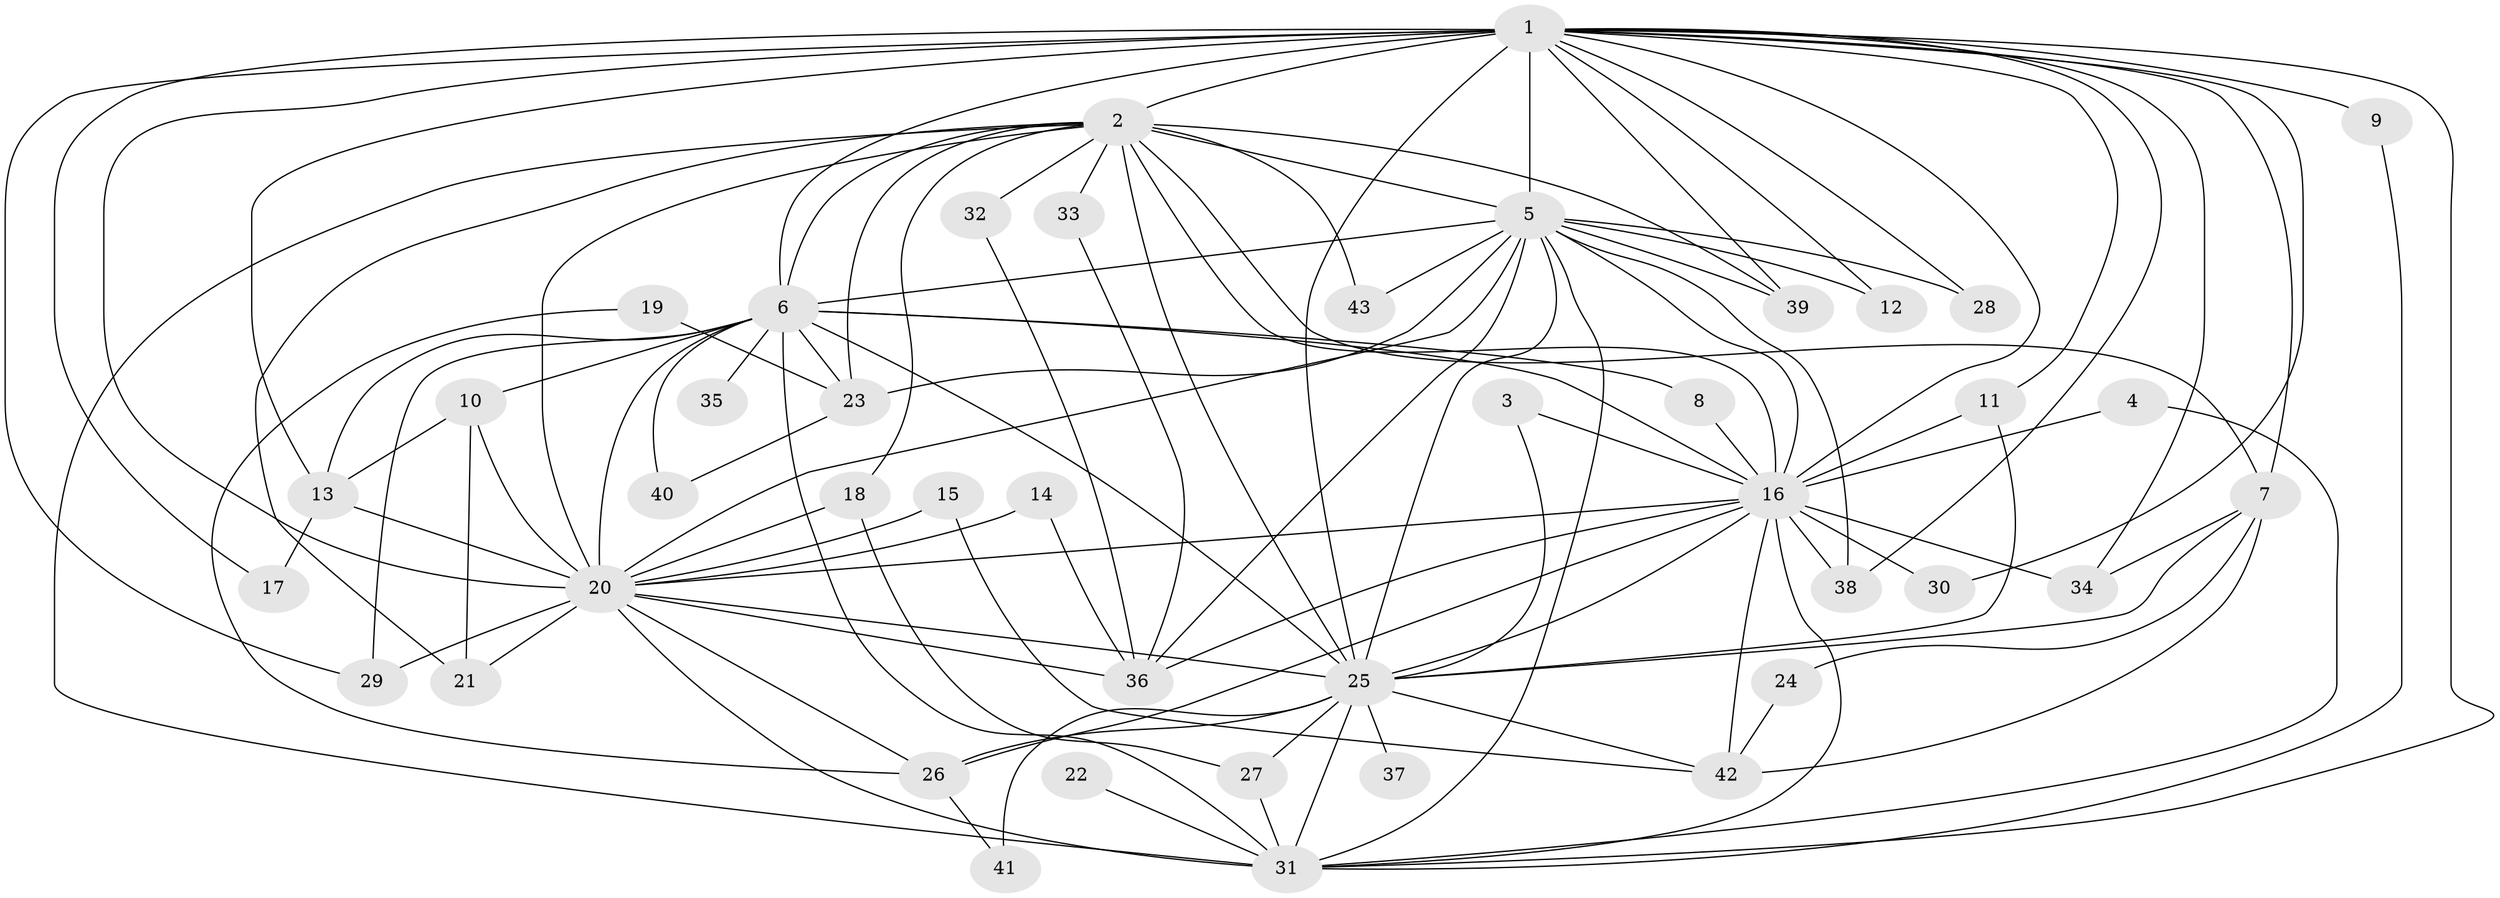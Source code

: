 // original degree distribution, {18: 0.014925373134328358, 20: 0.04477611940298507, 16: 0.029850746268656716, 15: 0.014925373134328358, 19: 0.014925373134328358, 17: 0.014925373134328358, 11: 0.014925373134328358, 2: 0.582089552238806, 3: 0.14925373134328357, 4: 0.04477611940298507, 6: 0.014925373134328358, 5: 0.05970149253731343}
// Generated by graph-tools (version 1.1) at 2025/36/03/04/25 23:36:17]
// undirected, 43 vertices, 109 edges
graph export_dot {
  node [color=gray90,style=filled];
  1;
  2;
  3;
  4;
  5;
  6;
  7;
  8;
  9;
  10;
  11;
  12;
  13;
  14;
  15;
  16;
  17;
  18;
  19;
  20;
  21;
  22;
  23;
  24;
  25;
  26;
  27;
  28;
  29;
  30;
  31;
  32;
  33;
  34;
  35;
  36;
  37;
  38;
  39;
  40;
  41;
  42;
  43;
  1 -- 2 [weight=4.0];
  1 -- 5 [weight=2.0];
  1 -- 6 [weight=2.0];
  1 -- 7 [weight=1.0];
  1 -- 9 [weight=1.0];
  1 -- 11 [weight=1.0];
  1 -- 12 [weight=1.0];
  1 -- 13 [weight=1.0];
  1 -- 16 [weight=3.0];
  1 -- 17 [weight=1.0];
  1 -- 20 [weight=3.0];
  1 -- 25 [weight=2.0];
  1 -- 28 [weight=1.0];
  1 -- 29 [weight=1.0];
  1 -- 30 [weight=1.0];
  1 -- 31 [weight=2.0];
  1 -- 34 [weight=1.0];
  1 -- 38 [weight=1.0];
  1 -- 39 [weight=1.0];
  2 -- 5 [weight=2.0];
  2 -- 6 [weight=3.0];
  2 -- 7 [weight=1.0];
  2 -- 16 [weight=2.0];
  2 -- 18 [weight=1.0];
  2 -- 20 [weight=2.0];
  2 -- 21 [weight=1.0];
  2 -- 23 [weight=1.0];
  2 -- 25 [weight=3.0];
  2 -- 31 [weight=3.0];
  2 -- 32 [weight=1.0];
  2 -- 33 [weight=1.0];
  2 -- 39 [weight=1.0];
  2 -- 43 [weight=1.0];
  3 -- 16 [weight=1.0];
  3 -- 25 [weight=1.0];
  4 -- 16 [weight=1.0];
  4 -- 31 [weight=1.0];
  5 -- 6 [weight=1.0];
  5 -- 12 [weight=1.0];
  5 -- 16 [weight=1.0];
  5 -- 20 [weight=2.0];
  5 -- 23 [weight=1.0];
  5 -- 25 [weight=1.0];
  5 -- 28 [weight=1.0];
  5 -- 31 [weight=1.0];
  5 -- 36 [weight=1.0];
  5 -- 38 [weight=1.0];
  5 -- 39 [weight=1.0];
  5 -- 43 [weight=1.0];
  6 -- 8 [weight=1.0];
  6 -- 10 [weight=1.0];
  6 -- 13 [weight=1.0];
  6 -- 16 [weight=1.0];
  6 -- 20 [weight=1.0];
  6 -- 23 [weight=1.0];
  6 -- 25 [weight=1.0];
  6 -- 29 [weight=1.0];
  6 -- 31 [weight=1.0];
  6 -- 35 [weight=1.0];
  6 -- 40 [weight=1.0];
  7 -- 24 [weight=1.0];
  7 -- 25 [weight=1.0];
  7 -- 34 [weight=1.0];
  7 -- 42 [weight=1.0];
  8 -- 16 [weight=1.0];
  9 -- 31 [weight=1.0];
  10 -- 13 [weight=1.0];
  10 -- 20 [weight=1.0];
  10 -- 21 [weight=1.0];
  11 -- 16 [weight=1.0];
  11 -- 25 [weight=1.0];
  13 -- 17 [weight=1.0];
  13 -- 20 [weight=1.0];
  14 -- 20 [weight=1.0];
  14 -- 36 [weight=1.0];
  15 -- 20 [weight=1.0];
  15 -- 42 [weight=1.0];
  16 -- 20 [weight=1.0];
  16 -- 25 [weight=1.0];
  16 -- 26 [weight=1.0];
  16 -- 30 [weight=1.0];
  16 -- 31 [weight=1.0];
  16 -- 34 [weight=1.0];
  16 -- 36 [weight=1.0];
  16 -- 38 [weight=1.0];
  16 -- 42 [weight=1.0];
  18 -- 20 [weight=1.0];
  18 -- 27 [weight=1.0];
  19 -- 23 [weight=1.0];
  19 -- 26 [weight=1.0];
  20 -- 21 [weight=1.0];
  20 -- 25 [weight=1.0];
  20 -- 26 [weight=1.0];
  20 -- 29 [weight=1.0];
  20 -- 31 [weight=1.0];
  20 -- 36 [weight=1.0];
  22 -- 31 [weight=1.0];
  23 -- 40 [weight=1.0];
  24 -- 42 [weight=1.0];
  25 -- 26 [weight=1.0];
  25 -- 27 [weight=1.0];
  25 -- 31 [weight=1.0];
  25 -- 37 [weight=1.0];
  25 -- 41 [weight=2.0];
  25 -- 42 [weight=1.0];
  26 -- 41 [weight=1.0];
  27 -- 31 [weight=1.0];
  32 -- 36 [weight=1.0];
  33 -- 36 [weight=1.0];
}
